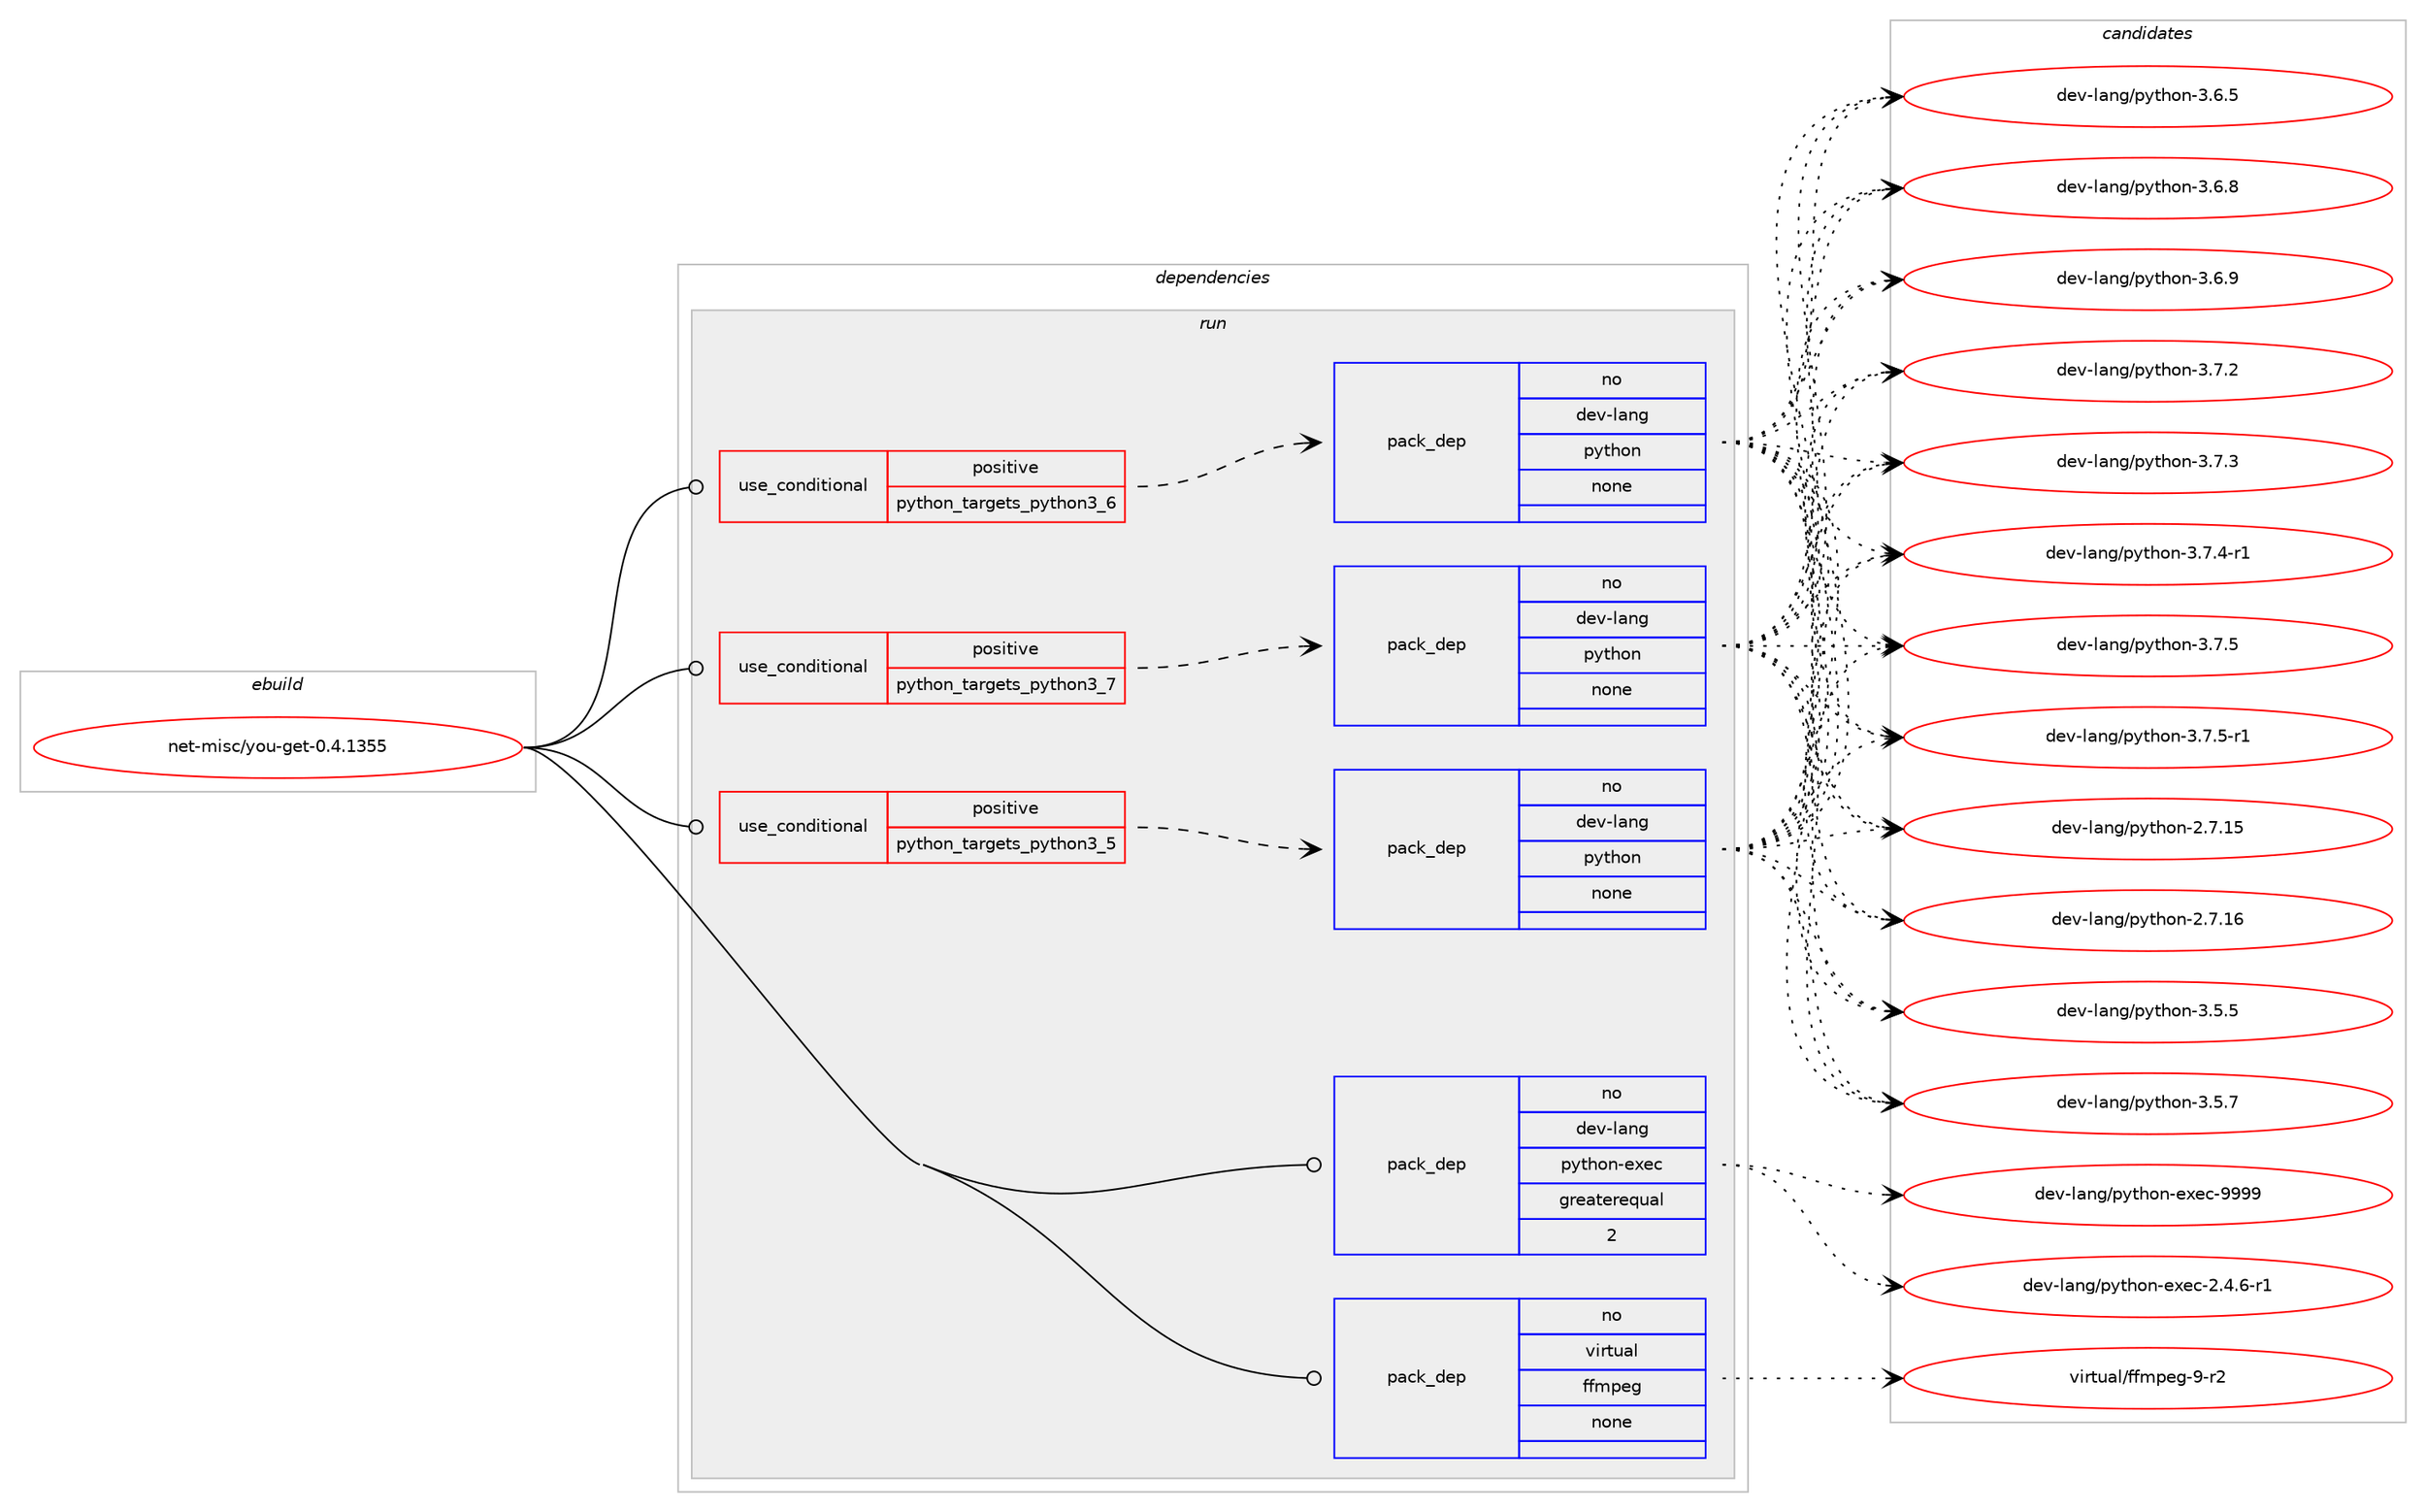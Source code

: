 digraph prolog {

# *************
# Graph options
# *************

newrank=true;
concentrate=true;
compound=true;
graph [rankdir=LR,fontname=Helvetica,fontsize=10,ranksep=1.5];#, ranksep=2.5, nodesep=0.2];
edge  [arrowhead=vee];
node  [fontname=Helvetica,fontsize=10];

# **********
# The ebuild
# **********

subgraph cluster_leftcol {
color=gray;
rank=same;
label=<<i>ebuild</i>>;
id [label="net-misc/you-get-0.4.1355", color=red, width=4, href="../net-misc/you-get-0.4.1355.svg"];
}

# ****************
# The dependencies
# ****************

subgraph cluster_midcol {
color=gray;
label=<<i>dependencies</i>>;
subgraph cluster_compile {
fillcolor="#eeeeee";
style=filled;
label=<<i>compile</i>>;
}
subgraph cluster_compileandrun {
fillcolor="#eeeeee";
style=filled;
label=<<i>compile and run</i>>;
}
subgraph cluster_run {
fillcolor="#eeeeee";
style=filled;
label=<<i>run</i>>;
subgraph cond204399 {
dependency838292 [label=<<TABLE BORDER="0" CELLBORDER="1" CELLSPACING="0" CELLPADDING="4"><TR><TD ROWSPAN="3" CELLPADDING="10">use_conditional</TD></TR><TR><TD>positive</TD></TR><TR><TD>python_targets_python3_5</TD></TR></TABLE>>, shape=none, color=red];
subgraph pack619123 {
dependency838293 [label=<<TABLE BORDER="0" CELLBORDER="1" CELLSPACING="0" CELLPADDING="4" WIDTH="220"><TR><TD ROWSPAN="6" CELLPADDING="30">pack_dep</TD></TR><TR><TD WIDTH="110">no</TD></TR><TR><TD>dev-lang</TD></TR><TR><TD>python</TD></TR><TR><TD>none</TD></TR><TR><TD></TD></TR></TABLE>>, shape=none, color=blue];
}
dependency838292:e -> dependency838293:w [weight=20,style="dashed",arrowhead="vee"];
}
id:e -> dependency838292:w [weight=20,style="solid",arrowhead="odot"];
subgraph cond204400 {
dependency838294 [label=<<TABLE BORDER="0" CELLBORDER="1" CELLSPACING="0" CELLPADDING="4"><TR><TD ROWSPAN="3" CELLPADDING="10">use_conditional</TD></TR><TR><TD>positive</TD></TR><TR><TD>python_targets_python3_6</TD></TR></TABLE>>, shape=none, color=red];
subgraph pack619124 {
dependency838295 [label=<<TABLE BORDER="0" CELLBORDER="1" CELLSPACING="0" CELLPADDING="4" WIDTH="220"><TR><TD ROWSPAN="6" CELLPADDING="30">pack_dep</TD></TR><TR><TD WIDTH="110">no</TD></TR><TR><TD>dev-lang</TD></TR><TR><TD>python</TD></TR><TR><TD>none</TD></TR><TR><TD></TD></TR></TABLE>>, shape=none, color=blue];
}
dependency838294:e -> dependency838295:w [weight=20,style="dashed",arrowhead="vee"];
}
id:e -> dependency838294:w [weight=20,style="solid",arrowhead="odot"];
subgraph cond204401 {
dependency838296 [label=<<TABLE BORDER="0" CELLBORDER="1" CELLSPACING="0" CELLPADDING="4"><TR><TD ROWSPAN="3" CELLPADDING="10">use_conditional</TD></TR><TR><TD>positive</TD></TR><TR><TD>python_targets_python3_7</TD></TR></TABLE>>, shape=none, color=red];
subgraph pack619125 {
dependency838297 [label=<<TABLE BORDER="0" CELLBORDER="1" CELLSPACING="0" CELLPADDING="4" WIDTH="220"><TR><TD ROWSPAN="6" CELLPADDING="30">pack_dep</TD></TR><TR><TD WIDTH="110">no</TD></TR><TR><TD>dev-lang</TD></TR><TR><TD>python</TD></TR><TR><TD>none</TD></TR><TR><TD></TD></TR></TABLE>>, shape=none, color=blue];
}
dependency838296:e -> dependency838297:w [weight=20,style="dashed",arrowhead="vee"];
}
id:e -> dependency838296:w [weight=20,style="solid",arrowhead="odot"];
subgraph pack619126 {
dependency838298 [label=<<TABLE BORDER="0" CELLBORDER="1" CELLSPACING="0" CELLPADDING="4" WIDTH="220"><TR><TD ROWSPAN="6" CELLPADDING="30">pack_dep</TD></TR><TR><TD WIDTH="110">no</TD></TR><TR><TD>dev-lang</TD></TR><TR><TD>python-exec</TD></TR><TR><TD>greaterequal</TD></TR><TR><TD>2</TD></TR></TABLE>>, shape=none, color=blue];
}
id:e -> dependency838298:w [weight=20,style="solid",arrowhead="odot"];
subgraph pack619127 {
dependency838299 [label=<<TABLE BORDER="0" CELLBORDER="1" CELLSPACING="0" CELLPADDING="4" WIDTH="220"><TR><TD ROWSPAN="6" CELLPADDING="30">pack_dep</TD></TR><TR><TD WIDTH="110">no</TD></TR><TR><TD>virtual</TD></TR><TR><TD>ffmpeg</TD></TR><TR><TD>none</TD></TR><TR><TD></TD></TR></TABLE>>, shape=none, color=blue];
}
id:e -> dependency838299:w [weight=20,style="solid",arrowhead="odot"];
}
}

# **************
# The candidates
# **************

subgraph cluster_choices {
rank=same;
color=gray;
label=<<i>candidates</i>>;

subgraph choice619123 {
color=black;
nodesep=1;
choice10010111845108971101034711212111610411111045504655464953 [label="dev-lang/python-2.7.15", color=red, width=4,href="../dev-lang/python-2.7.15.svg"];
choice10010111845108971101034711212111610411111045504655464954 [label="dev-lang/python-2.7.16", color=red, width=4,href="../dev-lang/python-2.7.16.svg"];
choice100101118451089711010347112121116104111110455146534653 [label="dev-lang/python-3.5.5", color=red, width=4,href="../dev-lang/python-3.5.5.svg"];
choice100101118451089711010347112121116104111110455146534655 [label="dev-lang/python-3.5.7", color=red, width=4,href="../dev-lang/python-3.5.7.svg"];
choice100101118451089711010347112121116104111110455146544653 [label="dev-lang/python-3.6.5", color=red, width=4,href="../dev-lang/python-3.6.5.svg"];
choice100101118451089711010347112121116104111110455146544656 [label="dev-lang/python-3.6.8", color=red, width=4,href="../dev-lang/python-3.6.8.svg"];
choice100101118451089711010347112121116104111110455146544657 [label="dev-lang/python-3.6.9", color=red, width=4,href="../dev-lang/python-3.6.9.svg"];
choice100101118451089711010347112121116104111110455146554650 [label="dev-lang/python-3.7.2", color=red, width=4,href="../dev-lang/python-3.7.2.svg"];
choice100101118451089711010347112121116104111110455146554651 [label="dev-lang/python-3.7.3", color=red, width=4,href="../dev-lang/python-3.7.3.svg"];
choice1001011184510897110103471121211161041111104551465546524511449 [label="dev-lang/python-3.7.4-r1", color=red, width=4,href="../dev-lang/python-3.7.4-r1.svg"];
choice100101118451089711010347112121116104111110455146554653 [label="dev-lang/python-3.7.5", color=red, width=4,href="../dev-lang/python-3.7.5.svg"];
choice1001011184510897110103471121211161041111104551465546534511449 [label="dev-lang/python-3.7.5-r1", color=red, width=4,href="../dev-lang/python-3.7.5-r1.svg"];
dependency838293:e -> choice10010111845108971101034711212111610411111045504655464953:w [style=dotted,weight="100"];
dependency838293:e -> choice10010111845108971101034711212111610411111045504655464954:w [style=dotted,weight="100"];
dependency838293:e -> choice100101118451089711010347112121116104111110455146534653:w [style=dotted,weight="100"];
dependency838293:e -> choice100101118451089711010347112121116104111110455146534655:w [style=dotted,weight="100"];
dependency838293:e -> choice100101118451089711010347112121116104111110455146544653:w [style=dotted,weight="100"];
dependency838293:e -> choice100101118451089711010347112121116104111110455146544656:w [style=dotted,weight="100"];
dependency838293:e -> choice100101118451089711010347112121116104111110455146544657:w [style=dotted,weight="100"];
dependency838293:e -> choice100101118451089711010347112121116104111110455146554650:w [style=dotted,weight="100"];
dependency838293:e -> choice100101118451089711010347112121116104111110455146554651:w [style=dotted,weight="100"];
dependency838293:e -> choice1001011184510897110103471121211161041111104551465546524511449:w [style=dotted,weight="100"];
dependency838293:e -> choice100101118451089711010347112121116104111110455146554653:w [style=dotted,weight="100"];
dependency838293:e -> choice1001011184510897110103471121211161041111104551465546534511449:w [style=dotted,weight="100"];
}
subgraph choice619124 {
color=black;
nodesep=1;
choice10010111845108971101034711212111610411111045504655464953 [label="dev-lang/python-2.7.15", color=red, width=4,href="../dev-lang/python-2.7.15.svg"];
choice10010111845108971101034711212111610411111045504655464954 [label="dev-lang/python-2.7.16", color=red, width=4,href="../dev-lang/python-2.7.16.svg"];
choice100101118451089711010347112121116104111110455146534653 [label="dev-lang/python-3.5.5", color=red, width=4,href="../dev-lang/python-3.5.5.svg"];
choice100101118451089711010347112121116104111110455146534655 [label="dev-lang/python-3.5.7", color=red, width=4,href="../dev-lang/python-3.5.7.svg"];
choice100101118451089711010347112121116104111110455146544653 [label="dev-lang/python-3.6.5", color=red, width=4,href="../dev-lang/python-3.6.5.svg"];
choice100101118451089711010347112121116104111110455146544656 [label="dev-lang/python-3.6.8", color=red, width=4,href="../dev-lang/python-3.6.8.svg"];
choice100101118451089711010347112121116104111110455146544657 [label="dev-lang/python-3.6.9", color=red, width=4,href="../dev-lang/python-3.6.9.svg"];
choice100101118451089711010347112121116104111110455146554650 [label="dev-lang/python-3.7.2", color=red, width=4,href="../dev-lang/python-3.7.2.svg"];
choice100101118451089711010347112121116104111110455146554651 [label="dev-lang/python-3.7.3", color=red, width=4,href="../dev-lang/python-3.7.3.svg"];
choice1001011184510897110103471121211161041111104551465546524511449 [label="dev-lang/python-3.7.4-r1", color=red, width=4,href="../dev-lang/python-3.7.4-r1.svg"];
choice100101118451089711010347112121116104111110455146554653 [label="dev-lang/python-3.7.5", color=red, width=4,href="../dev-lang/python-3.7.5.svg"];
choice1001011184510897110103471121211161041111104551465546534511449 [label="dev-lang/python-3.7.5-r1", color=red, width=4,href="../dev-lang/python-3.7.5-r1.svg"];
dependency838295:e -> choice10010111845108971101034711212111610411111045504655464953:w [style=dotted,weight="100"];
dependency838295:e -> choice10010111845108971101034711212111610411111045504655464954:w [style=dotted,weight="100"];
dependency838295:e -> choice100101118451089711010347112121116104111110455146534653:w [style=dotted,weight="100"];
dependency838295:e -> choice100101118451089711010347112121116104111110455146534655:w [style=dotted,weight="100"];
dependency838295:e -> choice100101118451089711010347112121116104111110455146544653:w [style=dotted,weight="100"];
dependency838295:e -> choice100101118451089711010347112121116104111110455146544656:w [style=dotted,weight="100"];
dependency838295:e -> choice100101118451089711010347112121116104111110455146544657:w [style=dotted,weight="100"];
dependency838295:e -> choice100101118451089711010347112121116104111110455146554650:w [style=dotted,weight="100"];
dependency838295:e -> choice100101118451089711010347112121116104111110455146554651:w [style=dotted,weight="100"];
dependency838295:e -> choice1001011184510897110103471121211161041111104551465546524511449:w [style=dotted,weight="100"];
dependency838295:e -> choice100101118451089711010347112121116104111110455146554653:w [style=dotted,weight="100"];
dependency838295:e -> choice1001011184510897110103471121211161041111104551465546534511449:w [style=dotted,weight="100"];
}
subgraph choice619125 {
color=black;
nodesep=1;
choice10010111845108971101034711212111610411111045504655464953 [label="dev-lang/python-2.7.15", color=red, width=4,href="../dev-lang/python-2.7.15.svg"];
choice10010111845108971101034711212111610411111045504655464954 [label="dev-lang/python-2.7.16", color=red, width=4,href="../dev-lang/python-2.7.16.svg"];
choice100101118451089711010347112121116104111110455146534653 [label="dev-lang/python-3.5.5", color=red, width=4,href="../dev-lang/python-3.5.5.svg"];
choice100101118451089711010347112121116104111110455146534655 [label="dev-lang/python-3.5.7", color=red, width=4,href="../dev-lang/python-3.5.7.svg"];
choice100101118451089711010347112121116104111110455146544653 [label="dev-lang/python-3.6.5", color=red, width=4,href="../dev-lang/python-3.6.5.svg"];
choice100101118451089711010347112121116104111110455146544656 [label="dev-lang/python-3.6.8", color=red, width=4,href="../dev-lang/python-3.6.8.svg"];
choice100101118451089711010347112121116104111110455146544657 [label="dev-lang/python-3.6.9", color=red, width=4,href="../dev-lang/python-3.6.9.svg"];
choice100101118451089711010347112121116104111110455146554650 [label="dev-lang/python-3.7.2", color=red, width=4,href="../dev-lang/python-3.7.2.svg"];
choice100101118451089711010347112121116104111110455146554651 [label="dev-lang/python-3.7.3", color=red, width=4,href="../dev-lang/python-3.7.3.svg"];
choice1001011184510897110103471121211161041111104551465546524511449 [label="dev-lang/python-3.7.4-r1", color=red, width=4,href="../dev-lang/python-3.7.4-r1.svg"];
choice100101118451089711010347112121116104111110455146554653 [label="dev-lang/python-3.7.5", color=red, width=4,href="../dev-lang/python-3.7.5.svg"];
choice1001011184510897110103471121211161041111104551465546534511449 [label="dev-lang/python-3.7.5-r1", color=red, width=4,href="../dev-lang/python-3.7.5-r1.svg"];
dependency838297:e -> choice10010111845108971101034711212111610411111045504655464953:w [style=dotted,weight="100"];
dependency838297:e -> choice10010111845108971101034711212111610411111045504655464954:w [style=dotted,weight="100"];
dependency838297:e -> choice100101118451089711010347112121116104111110455146534653:w [style=dotted,weight="100"];
dependency838297:e -> choice100101118451089711010347112121116104111110455146534655:w [style=dotted,weight="100"];
dependency838297:e -> choice100101118451089711010347112121116104111110455146544653:w [style=dotted,weight="100"];
dependency838297:e -> choice100101118451089711010347112121116104111110455146544656:w [style=dotted,weight="100"];
dependency838297:e -> choice100101118451089711010347112121116104111110455146544657:w [style=dotted,weight="100"];
dependency838297:e -> choice100101118451089711010347112121116104111110455146554650:w [style=dotted,weight="100"];
dependency838297:e -> choice100101118451089711010347112121116104111110455146554651:w [style=dotted,weight="100"];
dependency838297:e -> choice1001011184510897110103471121211161041111104551465546524511449:w [style=dotted,weight="100"];
dependency838297:e -> choice100101118451089711010347112121116104111110455146554653:w [style=dotted,weight="100"];
dependency838297:e -> choice1001011184510897110103471121211161041111104551465546534511449:w [style=dotted,weight="100"];
}
subgraph choice619126 {
color=black;
nodesep=1;
choice10010111845108971101034711212111610411111045101120101994550465246544511449 [label="dev-lang/python-exec-2.4.6-r1", color=red, width=4,href="../dev-lang/python-exec-2.4.6-r1.svg"];
choice10010111845108971101034711212111610411111045101120101994557575757 [label="dev-lang/python-exec-9999", color=red, width=4,href="../dev-lang/python-exec-9999.svg"];
dependency838298:e -> choice10010111845108971101034711212111610411111045101120101994550465246544511449:w [style=dotted,weight="100"];
dependency838298:e -> choice10010111845108971101034711212111610411111045101120101994557575757:w [style=dotted,weight="100"];
}
subgraph choice619127 {
color=black;
nodesep=1;
choice118105114116117971084710210210911210110345574511450 [label="virtual/ffmpeg-9-r2", color=red, width=4,href="../virtual/ffmpeg-9-r2.svg"];
dependency838299:e -> choice118105114116117971084710210210911210110345574511450:w [style=dotted,weight="100"];
}
}

}

